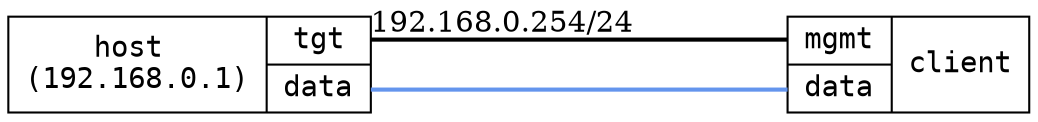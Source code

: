 graph "1x2" {
	layout="neato";
	overlap="false";
	esep="+80";

        node [shape=record, fontname="DejaVu Sans Mono, Book"];
	edge [color="cornflowerblue", penwidth="2", fontname="DejaVu Serif, Book"];

	host [
	    label="host \n(192.168.0.1) | { <tgt> tgt | <data> data }",
	    pos="0,20!",
	    kind="controller",
	];

        client [
	    label="{ <mgmt> mgmt | <data> data } | client",
	    pos="200,20!",
	    kind="infix",
	];

	host:tgt -- client:mgmt [kind=mgmt, color=black, taillabel="192.168.0.254/24"]
	host:data -- client:data
}
